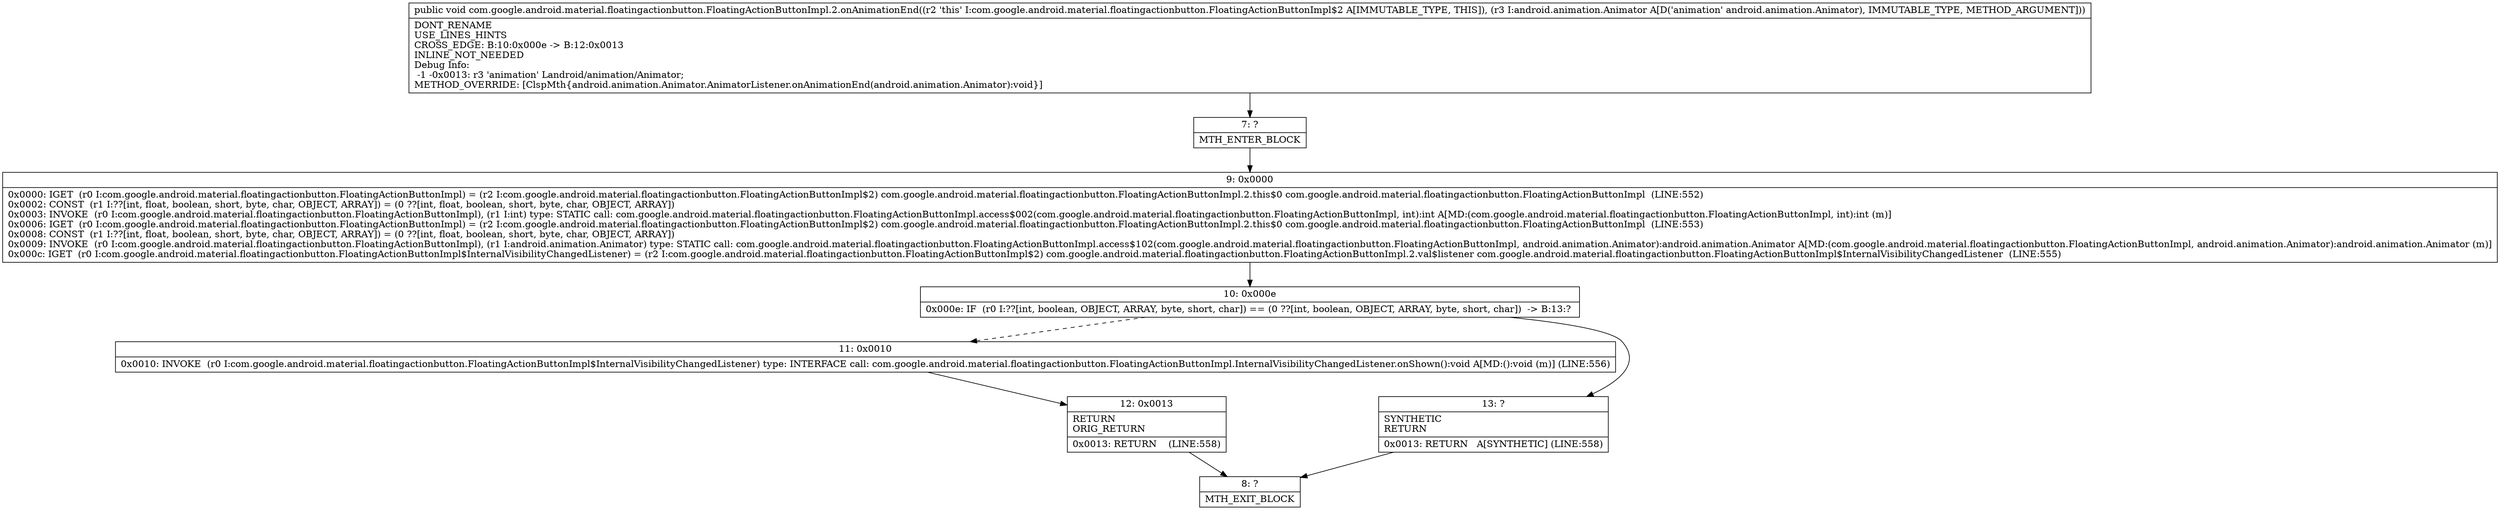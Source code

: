 digraph "CFG forcom.google.android.material.floatingactionbutton.FloatingActionButtonImpl.2.onAnimationEnd(Landroid\/animation\/Animator;)V" {
Node_7 [shape=record,label="{7\:\ ?|MTH_ENTER_BLOCK\l}"];
Node_9 [shape=record,label="{9\:\ 0x0000|0x0000: IGET  (r0 I:com.google.android.material.floatingactionbutton.FloatingActionButtonImpl) = (r2 I:com.google.android.material.floatingactionbutton.FloatingActionButtonImpl$2) com.google.android.material.floatingactionbutton.FloatingActionButtonImpl.2.this$0 com.google.android.material.floatingactionbutton.FloatingActionButtonImpl  (LINE:552)\l0x0002: CONST  (r1 I:??[int, float, boolean, short, byte, char, OBJECT, ARRAY]) = (0 ??[int, float, boolean, short, byte, char, OBJECT, ARRAY]) \l0x0003: INVOKE  (r0 I:com.google.android.material.floatingactionbutton.FloatingActionButtonImpl), (r1 I:int) type: STATIC call: com.google.android.material.floatingactionbutton.FloatingActionButtonImpl.access$002(com.google.android.material.floatingactionbutton.FloatingActionButtonImpl, int):int A[MD:(com.google.android.material.floatingactionbutton.FloatingActionButtonImpl, int):int (m)]\l0x0006: IGET  (r0 I:com.google.android.material.floatingactionbutton.FloatingActionButtonImpl) = (r2 I:com.google.android.material.floatingactionbutton.FloatingActionButtonImpl$2) com.google.android.material.floatingactionbutton.FloatingActionButtonImpl.2.this$0 com.google.android.material.floatingactionbutton.FloatingActionButtonImpl  (LINE:553)\l0x0008: CONST  (r1 I:??[int, float, boolean, short, byte, char, OBJECT, ARRAY]) = (0 ??[int, float, boolean, short, byte, char, OBJECT, ARRAY]) \l0x0009: INVOKE  (r0 I:com.google.android.material.floatingactionbutton.FloatingActionButtonImpl), (r1 I:android.animation.Animator) type: STATIC call: com.google.android.material.floatingactionbutton.FloatingActionButtonImpl.access$102(com.google.android.material.floatingactionbutton.FloatingActionButtonImpl, android.animation.Animator):android.animation.Animator A[MD:(com.google.android.material.floatingactionbutton.FloatingActionButtonImpl, android.animation.Animator):android.animation.Animator (m)]\l0x000c: IGET  (r0 I:com.google.android.material.floatingactionbutton.FloatingActionButtonImpl$InternalVisibilityChangedListener) = (r2 I:com.google.android.material.floatingactionbutton.FloatingActionButtonImpl$2) com.google.android.material.floatingactionbutton.FloatingActionButtonImpl.2.val$listener com.google.android.material.floatingactionbutton.FloatingActionButtonImpl$InternalVisibilityChangedListener  (LINE:555)\l}"];
Node_10 [shape=record,label="{10\:\ 0x000e|0x000e: IF  (r0 I:??[int, boolean, OBJECT, ARRAY, byte, short, char]) == (0 ??[int, boolean, OBJECT, ARRAY, byte, short, char])  \-\> B:13:? \l}"];
Node_11 [shape=record,label="{11\:\ 0x0010|0x0010: INVOKE  (r0 I:com.google.android.material.floatingactionbutton.FloatingActionButtonImpl$InternalVisibilityChangedListener) type: INTERFACE call: com.google.android.material.floatingactionbutton.FloatingActionButtonImpl.InternalVisibilityChangedListener.onShown():void A[MD:():void (m)] (LINE:556)\l}"];
Node_12 [shape=record,label="{12\:\ 0x0013|RETURN\lORIG_RETURN\l|0x0013: RETURN    (LINE:558)\l}"];
Node_8 [shape=record,label="{8\:\ ?|MTH_EXIT_BLOCK\l}"];
Node_13 [shape=record,label="{13\:\ ?|SYNTHETIC\lRETURN\l|0x0013: RETURN   A[SYNTHETIC] (LINE:558)\l}"];
MethodNode[shape=record,label="{public void com.google.android.material.floatingactionbutton.FloatingActionButtonImpl.2.onAnimationEnd((r2 'this' I:com.google.android.material.floatingactionbutton.FloatingActionButtonImpl$2 A[IMMUTABLE_TYPE, THIS]), (r3 I:android.animation.Animator A[D('animation' android.animation.Animator), IMMUTABLE_TYPE, METHOD_ARGUMENT]))  | DONT_RENAME\lUSE_LINES_HINTS\lCROSS_EDGE: B:10:0x000e \-\> B:12:0x0013\lINLINE_NOT_NEEDED\lDebug Info:\l  \-1 \-0x0013: r3 'animation' Landroid\/animation\/Animator;\lMETHOD_OVERRIDE: [ClspMth\{android.animation.Animator.AnimatorListener.onAnimationEnd(android.animation.Animator):void\}]\l}"];
MethodNode -> Node_7;Node_7 -> Node_9;
Node_9 -> Node_10;
Node_10 -> Node_11[style=dashed];
Node_10 -> Node_13;
Node_11 -> Node_12;
Node_12 -> Node_8;
Node_13 -> Node_8;
}

